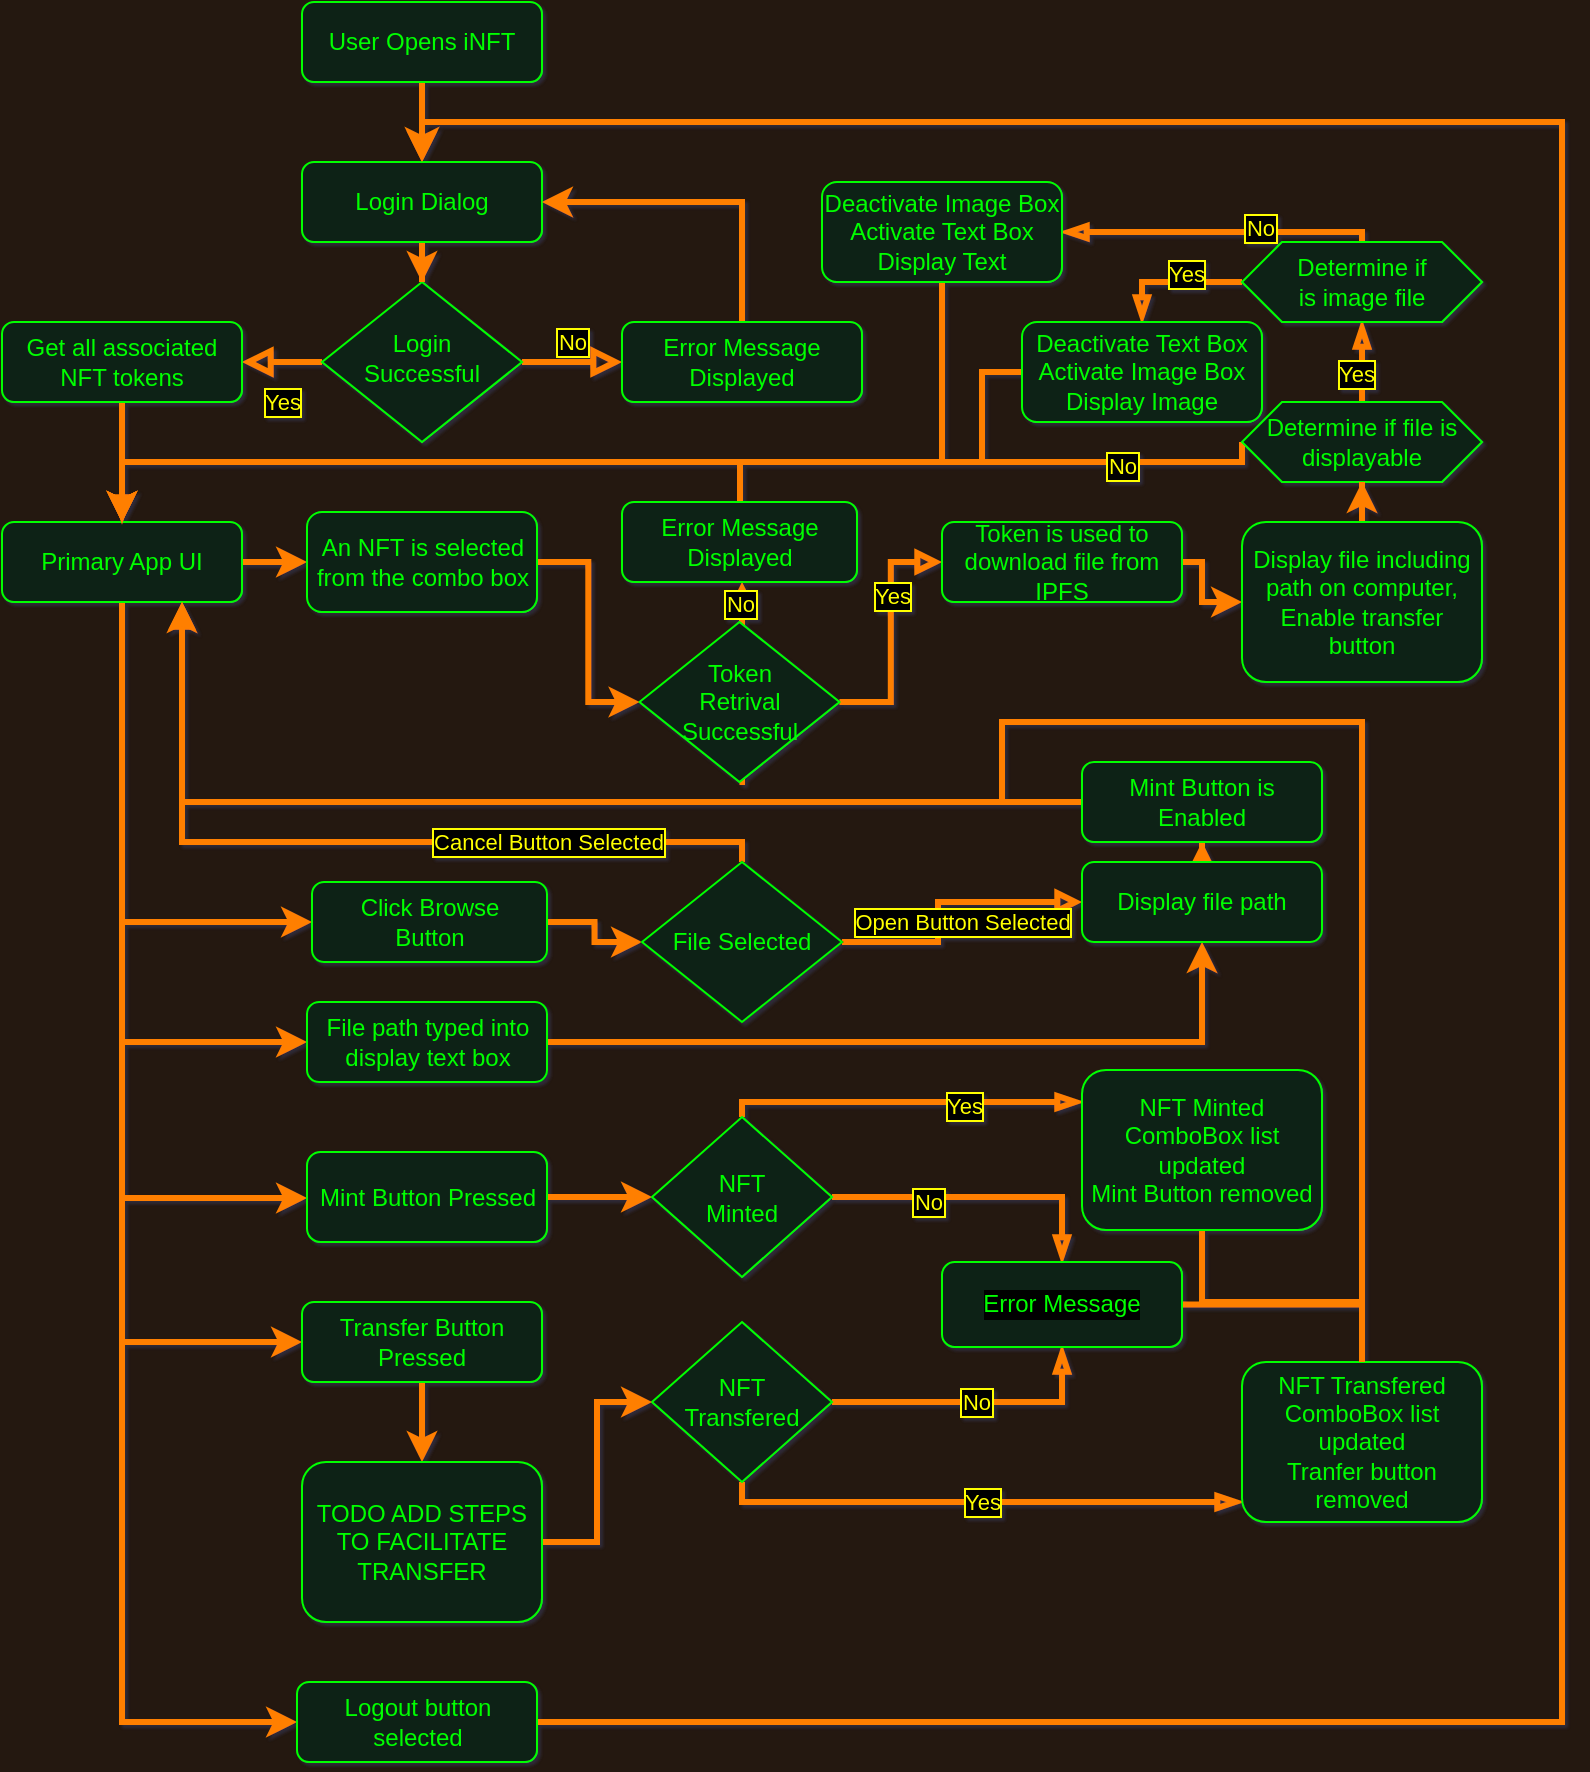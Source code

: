 <mxfile version="15.4.0" type="device"><diagram id="C5RBs43oDa-KdzZeNtuy" name="Page-1"><mxGraphModel dx="768" dy="482" grid="1" gridSize="10" guides="1" tooltips="1" connect="1" arrows="1" fold="1" page="1" pageScale="1" pageWidth="827" pageHeight="1169" background="#241810" math="0" shadow="1"><root><mxCell id="WIyWlLk6GJQsqaUBKTNV-0"/><mxCell id="WIyWlLk6GJQsqaUBKTNV-1" parent="WIyWlLk6GJQsqaUBKTNV-0"/><mxCell id="WIyWlLk6GJQsqaUBKTNV-2" value="" style="rounded=0;html=1;jettySize=auto;orthogonalLoop=1;fontSize=11;endArrow=classic;endFill=1;endSize=8;strokeWidth=3;shadow=0;labelBackgroundColor=none;edgeStyle=orthogonalEdgeStyle;strokeColor=#FF7F00;fontColor=#00ff00;" parent="WIyWlLk6GJQsqaUBKTNV-1" source="WIyWlLk6GJQsqaUBKTNV-3" target="eBB5N47LkiGtqoovKdJf-0" edge="1"><mxGeometry relative="1" as="geometry"><mxPoint x="350" y="110" as="targetPoint"/></mxGeometry></mxCell><mxCell id="WIyWlLk6GJQsqaUBKTNV-3" value="User Opens iNFT&lt;br&gt;" style="rounded=1;whiteSpace=wrap;html=1;fontSize=12;glass=0;strokeWidth=1;shadow=0;fontColor=#00ff00;labelBackgroundColor=none;fillColor=#102419;strokeColor=#00FF00;" parent="WIyWlLk6GJQsqaUBKTNV-1" vertex="1"><mxGeometry x="160" y="10" width="120" height="40" as="geometry"/></mxCell><mxCell id="WIyWlLk6GJQsqaUBKTNV-4" value="Yes" style="rounded=0;html=1;jettySize=auto;orthogonalLoop=1;fontSize=11;endArrow=block;endFill=0;endSize=8;strokeWidth=3;shadow=0;labelBackgroundColor=#000000;edgeStyle=orthogonalEdgeStyle;strokeColor=#FF7F00;fontColor=#FFFF00;labelBorderColor=#FFFF00;" parent="WIyWlLk6GJQsqaUBKTNV-1" source="WIyWlLk6GJQsqaUBKTNV-6" target="eBB5N47LkiGtqoovKdJf-7" edge="1"><mxGeometry y="20" relative="1" as="geometry"><mxPoint as="offset"/><mxPoint x="250" y="330" as="targetPoint"/></mxGeometry></mxCell><mxCell id="WIyWlLk6GJQsqaUBKTNV-5" value="No" style="edgeStyle=orthogonalEdgeStyle;rounded=0;html=1;jettySize=auto;orthogonalLoop=1;fontSize=11;endArrow=block;endFill=0;endSize=8;strokeWidth=3;shadow=0;labelBackgroundColor=#000000;strokeColor=#FF7F00;fontColor=#FFFF00;labelBorderColor=#FFFF00;" parent="WIyWlLk6GJQsqaUBKTNV-1" source="WIyWlLk6GJQsqaUBKTNV-6" target="eBB5N47LkiGtqoovKdJf-2" edge="1"><mxGeometry y="10" relative="1" as="geometry"><mxPoint as="offset"/><mxPoint x="320" y="220" as="targetPoint"/></mxGeometry></mxCell><mxCell id="WIyWlLk6GJQsqaUBKTNV-6" value="Login Successful" style="rhombus;whiteSpace=wrap;html=1;shadow=0;fontFamily=Helvetica;fontSize=12;align=center;strokeWidth=1;spacing=6;spacingTop=-4;fontColor=#00ff00;labelBackgroundColor=none;fillColor=#102419;strokeColor=#00FF00;" parent="WIyWlLk6GJQsqaUBKTNV-1" vertex="1"><mxGeometry x="170" y="150" width="100" height="80" as="geometry"/></mxCell><mxCell id="eBB5N47LkiGtqoovKdJf-1" value="" style="edgeStyle=orthogonalEdgeStyle;rounded=0;orthogonalLoop=1;jettySize=auto;html=1;strokeColor=#FF7F00;strokeWidth=3;fontColor=#00ff00;labelBackgroundColor=none;" parent="WIyWlLk6GJQsqaUBKTNV-1" source="eBB5N47LkiGtqoovKdJf-0" target="WIyWlLk6GJQsqaUBKTNV-6" edge="1"><mxGeometry relative="1" as="geometry"/></mxCell><mxCell id="eBB5N47LkiGtqoovKdJf-0" value="Login Dialog" style="rounded=1;whiteSpace=wrap;html=1;fontColor=#00ff00;labelBackgroundColor=none;fillColor=#102419;strokeColor=#00FF00;" parent="WIyWlLk6GJQsqaUBKTNV-1" vertex="1"><mxGeometry x="160" y="90" width="120" height="40" as="geometry"/></mxCell><mxCell id="eBB5N47LkiGtqoovKdJf-4" value="" style="edgeStyle=orthogonalEdgeStyle;rounded=0;orthogonalLoop=1;jettySize=auto;html=1;entryX=1;entryY=0.5;entryDx=0;entryDy=0;strokeColor=#FF7F00;strokeWidth=3;fontColor=#00ff00;labelBackgroundColor=none;" parent="WIyWlLk6GJQsqaUBKTNV-1" source="eBB5N47LkiGtqoovKdJf-2" target="eBB5N47LkiGtqoovKdJf-0" edge="1"><mxGeometry relative="1" as="geometry"><mxPoint x="340" y="100" as="targetPoint"/><Array as="points"><mxPoint x="380" y="110"/></Array></mxGeometry></mxCell><mxCell id="eBB5N47LkiGtqoovKdJf-2" value="Error Message Displayed" style="rounded=1;whiteSpace=wrap;html=1;fontColor=#00ff00;labelBackgroundColor=none;strokeColor=#00FF00;fillColor=#102419;" parent="WIyWlLk6GJQsqaUBKTNV-1" vertex="1"><mxGeometry x="320" y="170" width="120" height="40" as="geometry"/></mxCell><mxCell id="eBB5N47LkiGtqoovKdJf-14" style="edgeStyle=orthogonalEdgeStyle;rounded=0;orthogonalLoop=1;jettySize=auto;html=1;exitX=1;exitY=0.5;exitDx=0;exitDy=0;entryX=0;entryY=0.5;entryDx=0;entryDy=0;strokeColor=#ff7f00;strokeWidth=3;fontColor=#00ff00;labelBackgroundColor=none;" parent="WIyWlLk6GJQsqaUBKTNV-1" source="eBB5N47LkiGtqoovKdJf-5" target="eBB5N47LkiGtqoovKdJf-13" edge="1"><mxGeometry relative="1" as="geometry"/></mxCell><mxCell id="eBB5N47LkiGtqoovKdJf-48" value="" style="edgeStyle=orthogonalEdgeStyle;rounded=0;orthogonalLoop=1;jettySize=auto;html=1;labelBackgroundColor=none;endArrow=classic;endFill=1;strokeColor=#ff7f00;strokeWidth=3;fontColor=#00ff00;" parent="WIyWlLk6GJQsqaUBKTNV-1" source="eBB5N47LkiGtqoovKdJf-5" target="eBB5N47LkiGtqoovKdJf-47" edge="1"><mxGeometry relative="1" as="geometry"><Array as="points"><mxPoint x="70" y="470"/></Array></mxGeometry></mxCell><mxCell id="eBB5N47LkiGtqoovKdJf-58" style="edgeStyle=orthogonalEdgeStyle;rounded=0;orthogonalLoop=1;jettySize=auto;html=1;labelBackgroundColor=none;endArrow=classic;endFill=1;strokeColor=#ff7f00;strokeWidth=3;fontColor=#00ff00;" parent="WIyWlLk6GJQsqaUBKTNV-1" source="eBB5N47LkiGtqoovKdJf-5" target="eBB5N47LkiGtqoovKdJf-59" edge="1"><mxGeometry relative="1" as="geometry"><mxPoint x="170" y="540" as="targetPoint"/><Array as="points"><mxPoint x="70" y="530"/></Array></mxGeometry></mxCell><mxCell id="eBB5N47LkiGtqoovKdJf-68" style="edgeStyle=orthogonalEdgeStyle;rounded=0;orthogonalLoop=1;jettySize=auto;html=1;exitX=0.5;exitY=1;exitDx=0;exitDy=0;labelBackgroundColor=#000000;fontColor=#FFFF00;endArrow=classic;endFill=1;strokeColor=#FF7F00;strokeWidth=3;" parent="WIyWlLk6GJQsqaUBKTNV-1" source="eBB5N47LkiGtqoovKdJf-5" target="eBB5N47LkiGtqoovKdJf-69" edge="1"><mxGeometry relative="1" as="geometry"><mxPoint x="110" y="660" as="targetPoint"/><Array as="points"><mxPoint x="70" y="608"/></Array></mxGeometry></mxCell><mxCell id="eBB5N47LkiGtqoovKdJf-70" style="edgeStyle=orthogonalEdgeStyle;rounded=0;orthogonalLoop=1;jettySize=auto;html=1;labelBackgroundColor=#000000;fontColor=#FFFF00;endArrow=classic;endFill=1;strokeColor=#FF7F00;strokeWidth=3;" parent="WIyWlLk6GJQsqaUBKTNV-1" source="eBB5N47LkiGtqoovKdJf-5" target="eBB5N47LkiGtqoovKdJf-71" edge="1"><mxGeometry relative="1" as="geometry"><mxPoint x="70" y="710" as="targetPoint"/><Array as="points"><mxPoint x="70" y="680"/></Array></mxGeometry></mxCell><mxCell id="eBB5N47LkiGtqoovKdJf-93" style="edgeStyle=orthogonalEdgeStyle;rounded=0;orthogonalLoop=1;jettySize=auto;html=1;labelBackgroundColor=#000000;fontColor=#00FF00;endArrow=classic;endFill=1;strokeColor=#FF7F00;strokeWidth=3;" parent="WIyWlLk6GJQsqaUBKTNV-1" source="eBB5N47LkiGtqoovKdJf-5" target="eBB5N47LkiGtqoovKdJf-92" edge="1"><mxGeometry relative="1" as="geometry"><mxPoint x="70" y="790" as="targetPoint"/><Array as="points"><mxPoint x="70" y="870"/></Array></mxGeometry></mxCell><mxCell id="eBB5N47LkiGtqoovKdJf-5" value="Primary App UI" style="rounded=1;whiteSpace=wrap;html=1;fontColor=#00ff00;labelBackgroundColor=none;fillColor=#102419;strokeColor=#00FF00;" parent="WIyWlLk6GJQsqaUBKTNV-1" vertex="1"><mxGeometry x="10" y="270" width="120" height="40" as="geometry"/></mxCell><mxCell id="eBB5N47LkiGtqoovKdJf-8" style="edgeStyle=orthogonalEdgeStyle;rounded=0;orthogonalLoop=1;jettySize=auto;html=1;exitX=0.5;exitY=1;exitDx=0;exitDy=0;entryX=0.5;entryY=0;entryDx=0;entryDy=0;strokeColor=#FF7F00;strokeWidth=3;fontColor=#00ff00;labelBackgroundColor=none;" parent="WIyWlLk6GJQsqaUBKTNV-1" source="eBB5N47LkiGtqoovKdJf-7" target="eBB5N47LkiGtqoovKdJf-5" edge="1"><mxGeometry relative="1" as="geometry"/></mxCell><mxCell id="eBB5N47LkiGtqoovKdJf-7" value="Get all associated&lt;br&gt;NFT tokens" style="rounded=1;whiteSpace=wrap;html=1;fontColor=#00ff00;labelBackgroundColor=none;fillColor=#102419;strokeColor=#00FF00;" parent="WIyWlLk6GJQsqaUBKTNV-1" vertex="1"><mxGeometry x="10" y="170" width="120" height="40" as="geometry"/></mxCell><mxCell id="eBB5N47LkiGtqoovKdJf-20" style="edgeStyle=orthogonalEdgeStyle;rounded=0;orthogonalLoop=1;jettySize=auto;html=1;exitX=0.5;exitY=1;exitDx=0;exitDy=0;labelBackgroundColor=none;endArrow=block;endFill=0;strokeColor=#FF7F00;strokeWidth=3;fontColor=#00ff00;" parent="WIyWlLk6GJQsqaUBKTNV-1" source="eBB5N47LkiGtqoovKdJf-9" target="eBB5N47LkiGtqoovKdJf-22" edge="1"><mxGeometry relative="1" as="geometry"><mxPoint x="600" y="420" as="targetPoint"/><Array as="points"><mxPoint x="380" y="350"/><mxPoint x="380" y="350"/></Array></mxGeometry></mxCell><mxCell id="eBB5N47LkiGtqoovKdJf-21" value="No" style="edgeLabel;html=1;align=center;verticalAlign=middle;resizable=0;points=[];fontColor=#FFFF00;labelBackgroundColor=#000000;labelBorderColor=#FFFF00;" parent="eBB5N47LkiGtqoovKdJf-20" vertex="1" connectable="0"><mxGeometry x="0.095" y="-1" relative="1" as="geometry"><mxPoint x="-2" y="-35" as="offset"/></mxGeometry></mxCell><mxCell id="eBB5N47LkiGtqoovKdJf-24" style="edgeStyle=orthogonalEdgeStyle;rounded=0;orthogonalLoop=1;jettySize=auto;html=1;exitX=1;exitY=0.5;exitDx=0;exitDy=0;labelBackgroundColor=none;endArrow=block;endFill=0;strokeColor=#FF7F00;entryX=0;entryY=0.5;entryDx=0;entryDy=0;strokeWidth=3;fontColor=#00ff00;" parent="WIyWlLk6GJQsqaUBKTNV-1" source="eBB5N47LkiGtqoovKdJf-9" target="eBB5N47LkiGtqoovKdJf-26" edge="1"><mxGeometry relative="1" as="geometry"><mxPoint x="570" y="290" as="targetPoint"/></mxGeometry></mxCell><mxCell id="eBB5N47LkiGtqoovKdJf-25" value="Yes" style="edgeLabel;html=1;align=center;verticalAlign=middle;resizable=0;points=[];fontColor=#FFFF00;labelBackgroundColor=#000000;labelBorderColor=#FFFF00;" parent="eBB5N47LkiGtqoovKdJf-24" vertex="1" connectable="0"><mxGeometry x="0.295" relative="1" as="geometry"><mxPoint as="offset"/></mxGeometry></mxCell><mxCell id="eBB5N47LkiGtqoovKdJf-9" value="Token&lt;br&gt;Retrival Successful" style="rhombus;whiteSpace=wrap;html=1;fontColor=#00ff00;labelBackgroundColor=none;fillColor=#102419;strokeColor=#00FF00;" parent="WIyWlLk6GJQsqaUBKTNV-1" vertex="1"><mxGeometry x="328.75" y="320" width="100" height="80" as="geometry"/></mxCell><mxCell id="eBB5N47LkiGtqoovKdJf-15" style="edgeStyle=orthogonalEdgeStyle;rounded=0;orthogonalLoop=1;jettySize=auto;html=1;entryX=0;entryY=0.5;entryDx=0;entryDy=0;strokeColor=#FF7F00;strokeWidth=3;fontColor=#00ff00;labelBackgroundColor=none;" parent="WIyWlLk6GJQsqaUBKTNV-1" source="eBB5N47LkiGtqoovKdJf-13" target="eBB5N47LkiGtqoovKdJf-9" edge="1"><mxGeometry relative="1" as="geometry"/></mxCell><mxCell id="eBB5N47LkiGtqoovKdJf-13" value="&lt;span&gt;An NFT is selected from the combo box&lt;/span&gt;" style="rounded=1;whiteSpace=wrap;html=1;fontColor=#00ff00;labelBackgroundColor=none;fillColor=#102419;strokeColor=#00FF00;" parent="WIyWlLk6GJQsqaUBKTNV-1" vertex="1"><mxGeometry x="162.5" y="265" width="115" height="50" as="geometry"/></mxCell><mxCell id="eBB5N47LkiGtqoovKdJf-46" style="edgeStyle=orthogonalEdgeStyle;rounded=0;orthogonalLoop=1;jettySize=auto;html=1;exitX=0;exitY=0.5;exitDx=0;exitDy=0;labelBackgroundColor=none;endArrow=classic;endFill=1;strokeColor=#FF7F00;strokeWidth=3;fontColor=#00ff00;" parent="WIyWlLk6GJQsqaUBKTNV-1" source="eBB5N47LkiGtqoovKdJf-22" target="eBB5N47LkiGtqoovKdJf-5" edge="1"><mxGeometry relative="1" as="geometry"><Array as="points"><mxPoint x="379" y="280"/><mxPoint x="379" y="240"/><mxPoint x="70" y="240"/></Array></mxGeometry></mxCell><mxCell id="eBB5N47LkiGtqoovKdJf-22" value="Error Message Displayed" style="rounded=1;whiteSpace=wrap;html=1;fontColor=#00ff00;labelBackgroundColor=none;fillColor=#102419;strokeColor=#00FF00;" parent="WIyWlLk6GJQsqaUBKTNV-1" vertex="1"><mxGeometry x="320" y="260" width="117.5" height="40" as="geometry"/></mxCell><mxCell id="eBB5N47LkiGtqoovKdJf-28" style="edgeStyle=orthogonalEdgeStyle;rounded=0;orthogonalLoop=1;jettySize=auto;html=1;labelBackgroundColor=none;endArrow=classic;endFill=1;strokeColor=#FF7F00;strokeWidth=3;fontColor=#00ff00;" parent="WIyWlLk6GJQsqaUBKTNV-1" source="eBB5N47LkiGtqoovKdJf-26" target="eBB5N47LkiGtqoovKdJf-30" edge="1"><mxGeometry relative="1" as="geometry"><mxPoint x="690" y="340" as="targetPoint"/><Array as="points"><mxPoint x="610" y="290"/><mxPoint x="610" y="310"/></Array></mxGeometry></mxCell><mxCell id="eBB5N47LkiGtqoovKdJf-26" value="Token is used to download file from IPFS" style="rounded=1;whiteSpace=wrap;html=1;fontColor=#00ff00;labelBackgroundColor=none;fillColor=#102419;strokeColor=#00FF00;" parent="WIyWlLk6GJQsqaUBKTNV-1" vertex="1"><mxGeometry x="480" y="270" width="120" height="40" as="geometry"/></mxCell><mxCell id="eBB5N47LkiGtqoovKdJf-32" style="edgeStyle=orthogonalEdgeStyle;rounded=0;orthogonalLoop=1;jettySize=auto;html=1;labelBackgroundColor=none;endArrow=blockThin;endFill=0;strokeColor=#FF7F00;exitX=0;exitY=0.5;exitDx=0;exitDy=0;strokeWidth=3;fontColor=#00ff00;" parent="WIyWlLk6GJQsqaUBKTNV-1" source="eBB5N47LkiGtqoovKdJf-29" target="eBB5N47LkiGtqoovKdJf-5" edge="1"><mxGeometry relative="1" as="geometry"><Array as="points"><mxPoint x="630" y="240"/><mxPoint x="70" y="240"/></Array></mxGeometry></mxCell><mxCell id="eBB5N47LkiGtqoovKdJf-33" value="No" style="edgeLabel;html=1;align=center;verticalAlign=middle;resizable=0;points=[];fontColor=#FFFF00;labelBackgroundColor=#000000;labelBorderColor=#FFFF00;" parent="eBB5N47LkiGtqoovKdJf-32" vertex="1" connectable="0"><mxGeometry x="-0.767" y="2" relative="1" as="geometry"><mxPoint as="offset"/></mxGeometry></mxCell><mxCell id="eBB5N47LkiGtqoovKdJf-35" value="" style="edgeStyle=orthogonalEdgeStyle;rounded=0;orthogonalLoop=1;jettySize=auto;html=1;labelBackgroundColor=none;endArrow=blockThin;endFill=0;strokeColor=#FF7F00;strokeWidth=3;fontColor=#00ff00;" parent="WIyWlLk6GJQsqaUBKTNV-1" source="eBB5N47LkiGtqoovKdJf-29" target="eBB5N47LkiGtqoovKdJf-34" edge="1"><mxGeometry relative="1" as="geometry"/></mxCell><mxCell id="eBB5N47LkiGtqoovKdJf-36" value="Yes" style="edgeLabel;html=1;align=center;verticalAlign=middle;resizable=0;points=[];fontColor=#FFFF00;labelBackgroundColor=#000000;labelBorderColor=#FFFF00;" parent="eBB5N47LkiGtqoovKdJf-35" vertex="1" connectable="0"><mxGeometry x="0.229" y="3" relative="1" as="geometry"><mxPoint y="10" as="offset"/></mxGeometry></mxCell><mxCell id="eBB5N47LkiGtqoovKdJf-29" value="Determine if file is displayable" style="shape=hexagon;perimeter=hexagonPerimeter2;whiteSpace=wrap;html=1;fixedSize=1;fontColor=#00ff00;labelBackgroundColor=none;fillColor=#102419;strokeColor=#00FF00;" parent="WIyWlLk6GJQsqaUBKTNV-1" vertex="1"><mxGeometry x="630" y="210" width="120" height="40" as="geometry"/></mxCell><mxCell id="eBB5N47LkiGtqoovKdJf-31" style="edgeStyle=orthogonalEdgeStyle;rounded=0;orthogonalLoop=1;jettySize=auto;html=1;labelBackgroundColor=none;endArrow=classic;endFill=1;strokeColor=#FF7F00;strokeWidth=3;fontColor=#00ff00;" parent="WIyWlLk6GJQsqaUBKTNV-1" source="eBB5N47LkiGtqoovKdJf-30" target="eBB5N47LkiGtqoovKdJf-29" edge="1"><mxGeometry relative="1" as="geometry"/></mxCell><mxCell id="eBB5N47LkiGtqoovKdJf-30" value="Display file including path on computer, Enable transfer button" style="rounded=1;whiteSpace=wrap;html=1;fontColor=#00ff00;labelBackgroundColor=none;fillColor=#102419;strokeColor=#00FF00;" parent="WIyWlLk6GJQsqaUBKTNV-1" vertex="1"><mxGeometry x="630" y="270" width="120" height="80" as="geometry"/></mxCell><mxCell id="eBB5N47LkiGtqoovKdJf-39" style="edgeStyle=orthogonalEdgeStyle;rounded=0;orthogonalLoop=1;jettySize=auto;html=1;exitX=0;exitY=0.5;exitDx=0;exitDy=0;labelBackgroundColor=none;endArrow=blockThin;endFill=0;strokeColor=#FF7F00;fontColor=#00ff00;strokeWidth=3;" parent="WIyWlLk6GJQsqaUBKTNV-1" source="eBB5N47LkiGtqoovKdJf-34" target="eBB5N47LkiGtqoovKdJf-37" edge="1"><mxGeometry relative="1" as="geometry"/></mxCell><mxCell id="eBB5N47LkiGtqoovKdJf-41" value="Yes" style="edgeLabel;html=1;align=center;verticalAlign=middle;resizable=0;points=[];fontColor=#FFFF00;labelBackgroundColor=#000000;labelBorderColor=#FFFF00;" parent="eBB5N47LkiGtqoovKdJf-39" vertex="1" connectable="0"><mxGeometry x="-0.207" y="-4" relative="1" as="geometry"><mxPoint as="offset"/></mxGeometry></mxCell><mxCell id="eBB5N47LkiGtqoovKdJf-40" style="edgeStyle=orthogonalEdgeStyle;rounded=0;orthogonalLoop=1;jettySize=auto;html=1;labelBackgroundColor=none;endArrow=blockThin;endFill=0;strokeColor=#FF7F00;strokeWidth=3;fontColor=#00ff00;" parent="WIyWlLk6GJQsqaUBKTNV-1" source="eBB5N47LkiGtqoovKdJf-34" target="eBB5N47LkiGtqoovKdJf-38" edge="1"><mxGeometry relative="1" as="geometry"><Array as="points"><mxPoint x="690" y="125"/></Array></mxGeometry></mxCell><mxCell id="eBB5N47LkiGtqoovKdJf-42" value="No" style="edgeLabel;html=1;align=center;verticalAlign=middle;resizable=0;points=[];fontColor=#FFFF00;labelBackgroundColor=#000000;labelBorderColor=#FFFF00;" parent="eBB5N47LkiGtqoovKdJf-40" vertex="1" connectable="0"><mxGeometry x="-0.271" y="-2" relative="1" as="geometry"><mxPoint as="offset"/></mxGeometry></mxCell><mxCell id="eBB5N47LkiGtqoovKdJf-34" value="Determine if&lt;br&gt;is image file" style="shape=hexagon;perimeter=hexagonPerimeter2;whiteSpace=wrap;html=1;fixedSize=1;fontColor=#00ff00;labelBackgroundColor=none;fillColor=#102419;strokeColor=#00FF00;" parent="WIyWlLk6GJQsqaUBKTNV-1" vertex="1"><mxGeometry x="630" y="130" width="120" height="40" as="geometry"/></mxCell><mxCell id="eBB5N47LkiGtqoovKdJf-44" style="edgeStyle=orthogonalEdgeStyle;rounded=0;orthogonalLoop=1;jettySize=auto;html=1;exitX=0;exitY=0.5;exitDx=0;exitDy=0;labelBackgroundColor=none;endArrow=classic;endFill=1;strokeColor=#FF7F00;strokeWidth=3;fontColor=#00ff00;" parent="WIyWlLk6GJQsqaUBKTNV-1" source="eBB5N47LkiGtqoovKdJf-37" target="eBB5N47LkiGtqoovKdJf-5" edge="1"><mxGeometry relative="1" as="geometry"><mxPoint x="400" y="50" as="targetPoint"/><Array as="points"><mxPoint x="500" y="195"/><mxPoint x="500" y="240"/><mxPoint x="70" y="240"/></Array></mxGeometry></mxCell><mxCell id="eBB5N47LkiGtqoovKdJf-37" value="&lt;span style=&quot;font-family: helvetica; font-size: 12px; font-style: normal; font-weight: 400; letter-spacing: normal; text-align: center; text-indent: 0px; text-transform: none; word-spacing: 0px; display: inline; float: none;&quot;&gt;Deactivate Text Box&lt;/span&gt;&lt;br style=&quot;font-family: helvetica; font-size: 12px; font-style: normal; font-weight: 400; letter-spacing: normal; text-align: center; text-indent: 0px; text-transform: none; word-spacing: 0px;&quot;&gt;&lt;span style=&quot;font-family: helvetica; font-size: 12px; font-style: normal; font-weight: 400; letter-spacing: normal; text-align: center; text-indent: 0px; text-transform: none; word-spacing: 0px; display: inline; float: none;&quot;&gt;Activate Image Box&lt;/span&gt;&lt;br style=&quot;font-family: helvetica; font-size: 12px; font-style: normal; font-weight: 400; letter-spacing: normal; text-align: center; text-indent: 0px; text-transform: none; word-spacing: 0px;&quot;&gt;&lt;span style=&quot;font-family: helvetica; font-size: 12px; font-style: normal; font-weight: 400; letter-spacing: normal; text-align: center; text-indent: 0px; text-transform: none; word-spacing: 0px; display: inline; float: none;&quot;&gt;Display Image&lt;/span&gt;" style="rounded=1;whiteSpace=wrap;html=1;fontColor=#00ff00;labelBackgroundColor=none;fillColor=#102419;strokeColor=#00FF00;" parent="WIyWlLk6GJQsqaUBKTNV-1" vertex="1"><mxGeometry x="520" y="170" width="120" height="50" as="geometry"/></mxCell><mxCell id="eBB5N47LkiGtqoovKdJf-45" style="edgeStyle=orthogonalEdgeStyle;rounded=0;orthogonalLoop=1;jettySize=auto;html=1;labelBackgroundColor=none;endArrow=classic;endFill=1;strokeColor=#FF7F00;strokeWidth=3;fontColor=#00ff00;" parent="WIyWlLk6GJQsqaUBKTNV-1" source="eBB5N47LkiGtqoovKdJf-38" target="eBB5N47LkiGtqoovKdJf-5" edge="1"><mxGeometry relative="1" as="geometry"><Array as="points"><mxPoint x="480" y="240"/><mxPoint x="70" y="240"/></Array></mxGeometry></mxCell><mxCell id="eBB5N47LkiGtqoovKdJf-38" value="Deactivate Image Box&lt;br&gt;Activate Text Box&lt;br&gt;Display Text" style="rounded=1;whiteSpace=wrap;html=1;fontColor=#00ff00;labelBackgroundColor=none;fillColor=#102419;strokeColor=#00FF00;" parent="WIyWlLk6GJQsqaUBKTNV-1" vertex="1"><mxGeometry x="420" y="100" width="120" height="50" as="geometry"/></mxCell><mxCell id="eBB5N47LkiGtqoovKdJf-50" value="" style="edgeStyle=orthogonalEdgeStyle;rounded=0;orthogonalLoop=1;jettySize=auto;html=1;labelBackgroundColor=none;endArrow=classic;endFill=1;strokeColor=#FF7F00;entryX=0;entryY=0.5;entryDx=0;entryDy=0;strokeWidth=3;fontColor=#00ff00;" parent="WIyWlLk6GJQsqaUBKTNV-1" source="eBB5N47LkiGtqoovKdJf-47" target="eBB5N47LkiGtqoovKdJf-51" edge="1"><mxGeometry relative="1" as="geometry"><mxPoint x="318.75" y="430" as="targetPoint"/></mxGeometry></mxCell><mxCell id="eBB5N47LkiGtqoovKdJf-47" value="Click Browse&lt;br&gt;Button" style="rounded=1;whiteSpace=wrap;html=1;fontColor=#00ff00;labelBackgroundColor=none;" parent="WIyWlLk6GJQsqaUBKTNV-1" vertex="1"><mxGeometry x="165" y="450" width="117.5" height="40" as="geometry"/></mxCell><mxCell id="eBB5N47LkiGtqoovKdJf-53" value="" style="edgeStyle=orthogonalEdgeStyle;rounded=0;orthogonalLoop=1;jettySize=auto;html=1;labelBackgroundColor=none;endArrow=block;endFill=0;strokeColor=#FF7F00;entryX=0.75;entryY=1;entryDx=0;entryDy=0;strokeWidth=3;fontColor=#00ff00;" parent="WIyWlLk6GJQsqaUBKTNV-1" source="eBB5N47LkiGtqoovKdJf-51" target="eBB5N47LkiGtqoovKdJf-5" edge="1"><mxGeometry relative="1" as="geometry"><Array as="points"><mxPoint x="380" y="430"/><mxPoint x="100" y="430"/></Array></mxGeometry></mxCell><mxCell id="eBB5N47LkiGtqoovKdJf-54" value="Cancel Button Selected" style="edgeLabel;html=1;align=center;verticalAlign=middle;resizable=0;points=[];fontColor=#FFFF00;labelBackgroundColor=#000000;labelBorderColor=#FFFF00;" parent="eBB5N47LkiGtqoovKdJf-53" vertex="1" connectable="0"><mxGeometry x="-0.477" relative="1" as="geometry"><mxPoint as="offset"/></mxGeometry></mxCell><mxCell id="eBB5N47LkiGtqoovKdJf-56" value="" style="edgeStyle=orthogonalEdgeStyle;rounded=0;orthogonalLoop=1;jettySize=auto;html=1;labelBackgroundColor=none;endArrow=block;endFill=0;strokeColor=#FF7F00;strokeWidth=3;fontColor=#00ff00;" parent="WIyWlLk6GJQsqaUBKTNV-1" source="eBB5N47LkiGtqoovKdJf-51" target="eBB5N47LkiGtqoovKdJf-55" edge="1"><mxGeometry relative="1" as="geometry"><Array as="points"><mxPoint x="478" y="480"/><mxPoint x="478" y="460"/></Array></mxGeometry></mxCell><mxCell id="eBB5N47LkiGtqoovKdJf-57" value="Open Button Selected" style="edgeLabel;html=1;align=center;verticalAlign=middle;resizable=0;points=[];fontColor=#FFFF00;labelBackgroundColor=#000000;labelBorderColor=#ffff00;" parent="eBB5N47LkiGtqoovKdJf-56" vertex="1" connectable="0"><mxGeometry x="-0.36" y="3" relative="1" as="geometry"><mxPoint x="15" y="-7" as="offset"/></mxGeometry></mxCell><mxCell id="eBB5N47LkiGtqoovKdJf-51" value="&lt;span&gt;File Selected&lt;/span&gt;" style="rhombus;whiteSpace=wrap;html=1;fontColor=#00ff00;labelBackgroundColor=none;" parent="WIyWlLk6GJQsqaUBKTNV-1" vertex="1"><mxGeometry x="330" y="440" width="100" height="80" as="geometry"/></mxCell><mxCell id="eBB5N47LkiGtqoovKdJf-62" value="" style="edgeStyle=orthogonalEdgeStyle;rounded=0;orthogonalLoop=1;jettySize=auto;html=1;labelBackgroundColor=none;endArrow=classic;endFill=1;strokeColor=#FF7F00;fontColor=#00ff00;strokeWidth=3;" parent="WIyWlLk6GJQsqaUBKTNV-1" source="eBB5N47LkiGtqoovKdJf-55" target="eBB5N47LkiGtqoovKdJf-61" edge="1"><mxGeometry relative="1" as="geometry"/></mxCell><mxCell id="eBB5N47LkiGtqoovKdJf-55" value="Display file path" style="rounded=1;whiteSpace=wrap;html=1;fontColor=#00ff00;labelBackgroundColor=none;" parent="WIyWlLk6GJQsqaUBKTNV-1" vertex="1"><mxGeometry x="550" y="440" width="120" height="40" as="geometry"/></mxCell><mxCell id="eBB5N47LkiGtqoovKdJf-60" style="edgeStyle=orthogonalEdgeStyle;rounded=0;orthogonalLoop=1;jettySize=auto;html=1;labelBackgroundColor=none;endArrow=classic;endFill=1;strokeColor=#ff7f00;strokeWidth=3;fontColor=#00ff00;" parent="WIyWlLk6GJQsqaUBKTNV-1" source="eBB5N47LkiGtqoovKdJf-59" target="eBB5N47LkiGtqoovKdJf-55" edge="1"><mxGeometry relative="1" as="geometry"/></mxCell><mxCell id="eBB5N47LkiGtqoovKdJf-59" value="File path typed into display text box" style="rounded=1;whiteSpace=wrap;html=1;fontColor=#00ff00;labelBackgroundColor=none;" parent="WIyWlLk6GJQsqaUBKTNV-1" vertex="1"><mxGeometry x="162.5" y="510" width="120" height="40" as="geometry"/></mxCell><mxCell id="eBB5N47LkiGtqoovKdJf-63" style="edgeStyle=orthogonalEdgeStyle;rounded=0;orthogonalLoop=1;jettySize=auto;html=1;labelBackgroundColor=none;endArrow=classic;endFill=1;strokeColor=#FF7F00;strokeWidth=3;fontColor=#00ff00;" parent="WIyWlLk6GJQsqaUBKTNV-1" source="eBB5N47LkiGtqoovKdJf-61" target="eBB5N47LkiGtqoovKdJf-5" edge="1"><mxGeometry relative="1" as="geometry"><Array as="points"><mxPoint x="100" y="410"/></Array></mxGeometry></mxCell><mxCell id="eBB5N47LkiGtqoovKdJf-61" value="Mint Button is Enabled" style="rounded=1;whiteSpace=wrap;html=1;fontColor=#00ff00;labelBackgroundColor=none;strokeColor=#00FF00;fillColor=#102419;" parent="WIyWlLk6GJQsqaUBKTNV-1" vertex="1"><mxGeometry x="550" y="390" width="120" height="40" as="geometry"/></mxCell><mxCell id="eBB5N47LkiGtqoovKdJf-64" value="Display file path" style="rounded=1;whiteSpace=wrap;html=1;fontColor=#00ff00;labelBackgroundColor=none;fillColor=#102419;strokeColor=#00FF00;" parent="WIyWlLk6GJQsqaUBKTNV-1" vertex="1"><mxGeometry x="550" y="440" width="120" height="40" as="geometry"/></mxCell><mxCell id="eBB5N47LkiGtqoovKdJf-65" value="&lt;span&gt;File Selected&lt;/span&gt;" style="rhombus;whiteSpace=wrap;html=1;fontColor=#00ff00;labelBackgroundColor=none;fillColor=#102419;strokeColor=#00FF00;" parent="WIyWlLk6GJQsqaUBKTNV-1" vertex="1"><mxGeometry x="330" y="440" width="100" height="80" as="geometry"/></mxCell><mxCell id="eBB5N47LkiGtqoovKdJf-66" value="Click Browse&lt;br&gt;Button" style="rounded=1;whiteSpace=wrap;html=1;fontColor=#00ff00;labelBackgroundColor=none;fillColor=#102419;strokeColor=#00FF00;" parent="WIyWlLk6GJQsqaUBKTNV-1" vertex="1"><mxGeometry x="165" y="450" width="117.5" height="40" as="geometry"/></mxCell><mxCell id="eBB5N47LkiGtqoovKdJf-67" value="File path typed into display text box" style="rounded=1;whiteSpace=wrap;html=1;fontColor=#00ff00;labelBackgroundColor=none;fillColor=#102419;strokeColor=#00FF00;" parent="WIyWlLk6GJQsqaUBKTNV-1" vertex="1"><mxGeometry x="162.5" y="510" width="120" height="40" as="geometry"/></mxCell><mxCell id="eBB5N47LkiGtqoovKdJf-73" value="" style="edgeStyle=orthogonalEdgeStyle;rounded=0;orthogonalLoop=1;jettySize=auto;html=1;labelBackgroundColor=#000000;fontColor=#FFFF00;endArrow=classic;endFill=1;strokeColor=#FF7F00;strokeWidth=3;entryX=0;entryY=0.5;entryDx=0;entryDy=0;" parent="WIyWlLk6GJQsqaUBKTNV-1" source="eBB5N47LkiGtqoovKdJf-69" target="eBB5N47LkiGtqoovKdJf-74" edge="1"><mxGeometry relative="1" as="geometry"><mxPoint x="370" y="630.059" as="targetPoint"/></mxGeometry></mxCell><mxCell id="eBB5N47LkiGtqoovKdJf-69" value="&lt;font color=&quot;#00ff00&quot;&gt;Mint Button Pressed&lt;/font&gt;" style="rounded=1;whiteSpace=wrap;html=1;labelBackgroundColor=none;fontColor=#FFFF00;strokeColor=#00FF00;fillColor=#102419;" parent="WIyWlLk6GJQsqaUBKTNV-1" vertex="1"><mxGeometry x="162.5" y="585" width="120" height="45" as="geometry"/></mxCell><mxCell id="eBB5N47LkiGtqoovKdJf-96" style="edgeStyle=orthogonalEdgeStyle;rounded=0;orthogonalLoop=1;jettySize=auto;html=1;exitX=0.5;exitY=1;exitDx=0;exitDy=0;entryX=0.5;entryY=0;entryDx=0;entryDy=0;labelBackgroundColor=#000000;fontColor=#00FF00;endArrow=classic;endFill=1;strokeColor=#FF7F00;strokeWidth=3;" parent="WIyWlLk6GJQsqaUBKTNV-1" source="eBB5N47LkiGtqoovKdJf-71" target="eBB5N47LkiGtqoovKdJf-95" edge="1"><mxGeometry relative="1" as="geometry"/></mxCell><mxCell id="eBB5N47LkiGtqoovKdJf-71" value="&lt;font color=&quot;#00ff00&quot;&gt;Transfer Button Pressed&lt;/font&gt;" style="rounded=1;whiteSpace=wrap;html=1;labelBackgroundColor=none;fontColor=#FFFF00;strokeColor=#00FF00;fillColor=#102419;" parent="WIyWlLk6GJQsqaUBKTNV-1" vertex="1"><mxGeometry x="160" y="660" width="120" height="40" as="geometry"/></mxCell><mxCell id="eBB5N47LkiGtqoovKdJf-79" value="" style="edgeStyle=orthogonalEdgeStyle;rounded=0;orthogonalLoop=1;jettySize=auto;html=1;labelBackgroundColor=#000000;fontColor=#FFFF00;endArrow=blockThin;endFill=0;strokeColor=#FF7F00;strokeWidth=3;" parent="WIyWlLk6GJQsqaUBKTNV-1" source="eBB5N47LkiGtqoovKdJf-74" target="eBB5N47LkiGtqoovKdJf-78" edge="1"><mxGeometry relative="1" as="geometry"><Array as="points"><mxPoint x="540" y="607"/></Array></mxGeometry></mxCell><mxCell id="eBB5N47LkiGtqoovKdJf-83" value="&lt;span style=&quot;&quot;&gt;No&lt;/span&gt;" style="edgeLabel;html=1;align=center;verticalAlign=middle;resizable=0;points=[];fontColor=#FFFF00;labelBackgroundColor=#000000;labelBorderColor=#FFFF00;" parent="eBB5N47LkiGtqoovKdJf-79" vertex="1" connectable="0"><mxGeometry x="-0.35" y="-2" relative="1" as="geometry"><mxPoint as="offset"/></mxGeometry></mxCell><mxCell id="eBB5N47LkiGtqoovKdJf-86" style="edgeStyle=orthogonalEdgeStyle;rounded=0;orthogonalLoop=1;jettySize=auto;html=1;exitX=0.5;exitY=0;exitDx=0;exitDy=0;labelBackgroundColor=#000000;fontColor=#00FF00;endArrow=blockThin;endFill=0;strokeColor=#FF7F00;strokeWidth=3;" parent="WIyWlLk6GJQsqaUBKTNV-1" source="eBB5N47LkiGtqoovKdJf-74" target="eBB5N47LkiGtqoovKdJf-88" edge="1"><mxGeometry relative="1" as="geometry"><mxPoint x="650.0" y="560" as="targetPoint"/><Array as="points"><mxPoint x="380" y="560"/></Array></mxGeometry></mxCell><mxCell id="eBB5N47LkiGtqoovKdJf-87" value="Yes" style="edgeLabel;html=1;align=center;verticalAlign=middle;resizable=0;points=[];fontColor=#FFFF00;labelBackgroundColor=#000000;labelBorderColor=#FFFF00;" parent="eBB5N47LkiGtqoovKdJf-86" vertex="1" connectable="0"><mxGeometry x="0.327" y="-2" relative="1" as="geometry"><mxPoint as="offset"/></mxGeometry></mxCell><mxCell id="eBB5N47LkiGtqoovKdJf-74" value="&lt;font color=&quot;#00ff00&quot;&gt;NFT&lt;br&gt;Minted&lt;br&gt;&lt;/font&gt;" style="rhombus;whiteSpace=wrap;html=1;labelBackgroundColor=none;fontColor=#FFFF00;strokeColor=#00FF00;fillColor=#102419;" parent="WIyWlLk6GJQsqaUBKTNV-1" vertex="1"><mxGeometry x="335" y="567.5" width="90" height="80" as="geometry"/></mxCell><mxCell id="eBB5N47LkiGtqoovKdJf-80" value="No" style="edgeStyle=orthogonalEdgeStyle;rounded=0;orthogonalLoop=1;jettySize=auto;html=1;exitX=1;exitY=0.5;exitDx=0;exitDy=0;labelBackgroundColor=#000000;fontColor=#FFFF00;endArrow=blockThin;endFill=0;strokeColor=#FF7F00;strokeWidth=3;labelBorderColor=#FFFF00;" parent="WIyWlLk6GJQsqaUBKTNV-1" source="eBB5N47LkiGtqoovKdJf-75" target="eBB5N47LkiGtqoovKdJf-78" edge="1"><mxGeometry relative="1" as="geometry"><Array as="points"><mxPoint x="540" y="710"/></Array></mxGeometry></mxCell><mxCell id="eBB5N47LkiGtqoovKdJf-84" value="Yes" style="edgeStyle=orthogonalEdgeStyle;rounded=0;orthogonalLoop=1;jettySize=auto;html=1;exitX=0.5;exitY=1;exitDx=0;exitDy=0;labelBackgroundColor=#000000;fontColor=#FFFF00;endArrow=blockThin;endFill=0;strokeColor=#FF7F00;strokeWidth=3;labelBorderColor=#FFFF00;" parent="WIyWlLk6GJQsqaUBKTNV-1" source="eBB5N47LkiGtqoovKdJf-75" target="eBB5N47LkiGtqoovKdJf-85" edge="1"><mxGeometry relative="1" as="geometry"><mxPoint x="110" y="760" as="targetPoint"/><Array as="points"><mxPoint x="380" y="760"/></Array></mxGeometry></mxCell><mxCell id="eBB5N47LkiGtqoovKdJf-75" value="&lt;font color=&quot;#00ff00&quot;&gt;&lt;span&gt;NFT&lt;br&gt;Transfered&lt;/span&gt;&lt;br&gt;&lt;/font&gt;" style="rhombus;whiteSpace=wrap;html=1;labelBackgroundColor=none;fontColor=#FFFF00;strokeColor=#00FF00;fillColor=#102419;" parent="WIyWlLk6GJQsqaUBKTNV-1" vertex="1"><mxGeometry x="335" y="670" width="90" height="80" as="geometry"/></mxCell><mxCell id="eBB5N47LkiGtqoovKdJf-90" style="edgeStyle=orthogonalEdgeStyle;rounded=0;orthogonalLoop=1;jettySize=auto;html=1;labelBackgroundColor=#000000;fontColor=#00FF00;endArrow=none;endFill=0;strokeColor=#FF7F00;strokeWidth=3;" parent="WIyWlLk6GJQsqaUBKTNV-1" source="eBB5N47LkiGtqoovKdJf-78" edge="1"><mxGeometry relative="1" as="geometry"><mxPoint x="690" y="661.25" as="targetPoint"/></mxGeometry></mxCell><mxCell id="eBB5N47LkiGtqoovKdJf-78" value="&lt;font color=&quot;#00ff00&quot;&gt;Error Message&lt;/font&gt;" style="rounded=1;whiteSpace=wrap;html=1;labelBackgroundColor=#000000;fontColor=#FFFF00;strokeColor=#00FF00;fillColor=#102419;" parent="WIyWlLk6GJQsqaUBKTNV-1" vertex="1"><mxGeometry x="480" y="640" width="120" height="42.5" as="geometry"/></mxCell><mxCell id="eBB5N47LkiGtqoovKdJf-89" value="" style="edgeStyle=orthogonalEdgeStyle;rounded=0;orthogonalLoop=1;jettySize=auto;html=1;labelBackgroundColor=#000000;fontColor=#00FF00;endArrow=none;endFill=0;strokeColor=#FF7F00;strokeWidth=3;" parent="WIyWlLk6GJQsqaUBKTNV-1" source="eBB5N47LkiGtqoovKdJf-85" edge="1"><mxGeometry relative="1" as="geometry"><mxPoint x="370" y="410" as="targetPoint"/><Array as="points"><mxPoint x="690" y="370"/><mxPoint x="510" y="370"/><mxPoint x="510" y="410"/></Array></mxGeometry></mxCell><mxCell id="eBB5N47LkiGtqoovKdJf-85" value="&lt;div&gt;NFT Transfered&lt;/div&gt;ComboBox list updated&lt;div&gt;&lt;span&gt;Tranfer button removed&lt;/span&gt;&lt;br&gt;&lt;/div&gt;" style="rounded=1;whiteSpace=wrap;html=1;labelBackgroundColor=none;fontColor=#00FF00;strokeColor=#00FF00;fillColor=#102419;" parent="WIyWlLk6GJQsqaUBKTNV-1" vertex="1"><mxGeometry x="630" y="690" width="120" height="80" as="geometry"/></mxCell><mxCell id="eBB5N47LkiGtqoovKdJf-91" value="" style="edgeStyle=orthogonalEdgeStyle;rounded=0;orthogonalLoop=1;jettySize=auto;html=1;labelBackgroundColor=#000000;fontColor=#00FF00;endArrow=none;endFill=0;strokeColor=#FF7F00;strokeWidth=3;" parent="WIyWlLk6GJQsqaUBKTNV-1" source="eBB5N47LkiGtqoovKdJf-88" target="eBB5N47LkiGtqoovKdJf-85" edge="1"><mxGeometry relative="1" as="geometry"><Array as="points"><mxPoint x="610" y="660"/><mxPoint x="690" y="660"/></Array></mxGeometry></mxCell><mxCell id="eBB5N47LkiGtqoovKdJf-88" value="&lt;div&gt;NFT Minted&lt;/div&gt;ComboBox list updated&lt;div&gt;&lt;span&gt;Mint Button removed&lt;/span&gt;&lt;br&gt;&lt;/div&gt;" style="rounded=1;whiteSpace=wrap;html=1;labelBackgroundColor=none;fontColor=#00FF00;strokeColor=#00FF00;fillColor=#102419;labelBorderColor=none;" parent="WIyWlLk6GJQsqaUBKTNV-1" vertex="1"><mxGeometry x="550" y="544" width="120" height="80" as="geometry"/></mxCell><mxCell id="eBB5N47LkiGtqoovKdJf-94" style="edgeStyle=orthogonalEdgeStyle;rounded=0;orthogonalLoop=1;jettySize=auto;html=1;labelBackgroundColor=#000000;fontColor=#00FF00;endArrow=classic;endFill=1;strokeColor=#FF7F00;strokeWidth=3;" parent="WIyWlLk6GJQsqaUBKTNV-1" source="eBB5N47LkiGtqoovKdJf-92" target="eBB5N47LkiGtqoovKdJf-0" edge="1"><mxGeometry relative="1" as="geometry"><mxPoint x="780" y="40" as="targetPoint"/><Array as="points"><mxPoint x="790" y="870"/><mxPoint x="790" y="70"/><mxPoint x="220" y="70"/></Array></mxGeometry></mxCell><mxCell id="eBB5N47LkiGtqoovKdJf-92" value="Logout button selected" style="rounded=1;whiteSpace=wrap;html=1;labelBackgroundColor=none;fontColor=#00FF00;strokeColor=#00FF00;fillColor=#102419;" parent="WIyWlLk6GJQsqaUBKTNV-1" vertex="1"><mxGeometry x="157.5" y="850" width="120" height="40" as="geometry"/></mxCell><mxCell id="eBB5N47LkiGtqoovKdJf-97" style="edgeStyle=orthogonalEdgeStyle;rounded=0;orthogonalLoop=1;jettySize=auto;html=1;exitX=1;exitY=0.5;exitDx=0;exitDy=0;labelBackgroundColor=#000000;fontColor=#00FF00;endArrow=classic;endFill=1;strokeColor=#FF7F00;strokeWidth=3;" parent="WIyWlLk6GJQsqaUBKTNV-1" source="eBB5N47LkiGtqoovKdJf-95" target="eBB5N47LkiGtqoovKdJf-75" edge="1"><mxGeometry relative="1" as="geometry"/></mxCell><mxCell id="eBB5N47LkiGtqoovKdJf-95" value="TODO ADD STEPS TO FACILITATE TRANSFER" style="rounded=1;whiteSpace=wrap;html=1;labelBackgroundColor=none;fontColor=#00FF00;strokeColor=#00FF00;fillColor=#102419;" parent="WIyWlLk6GJQsqaUBKTNV-1" vertex="1"><mxGeometry x="160" y="740" width="120" height="80" as="geometry"/></mxCell></root></mxGraphModel></diagram></mxfile>